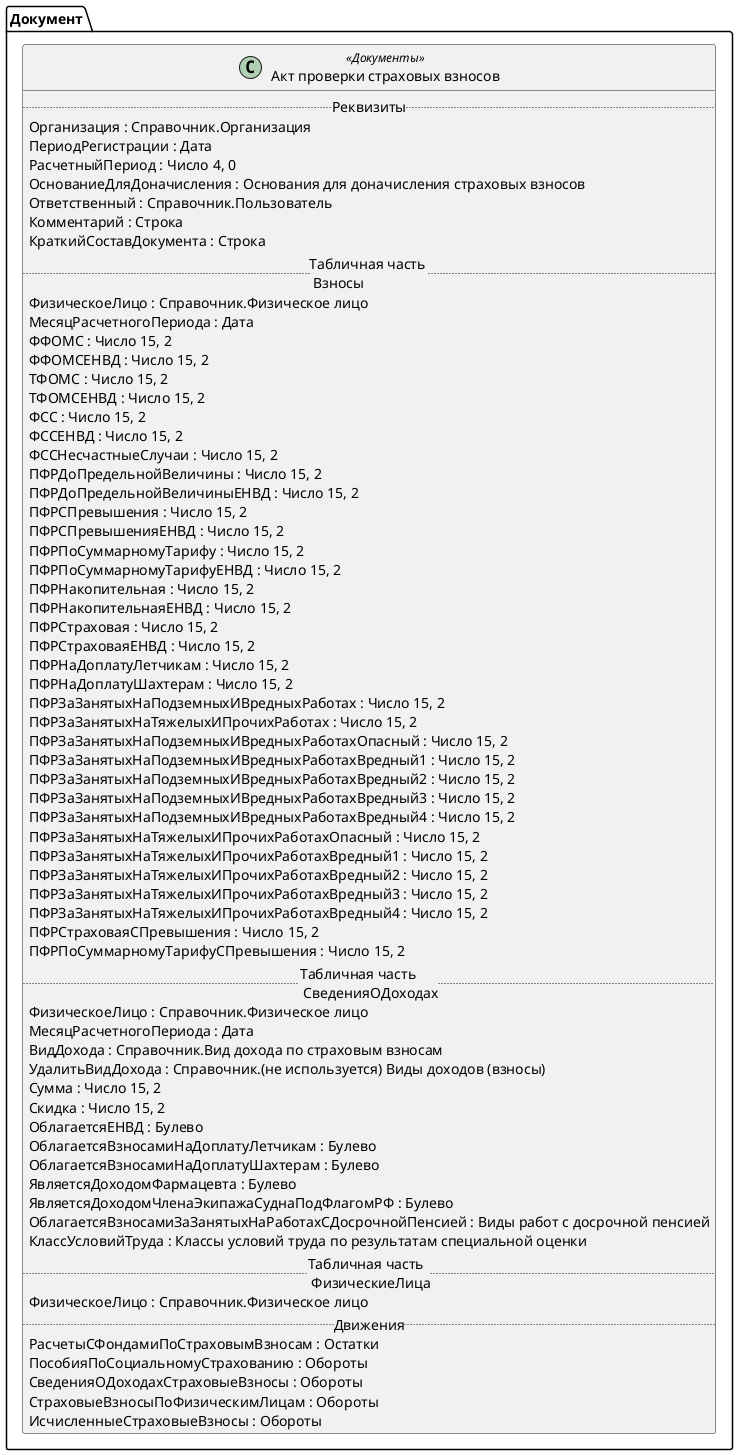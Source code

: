 ﻿@startuml АктПроверкиСтраховыхВзносов
'!include templates.wsd
'..\include templates.wsd
class Документ.АктПроверкиСтраховыхВзносов as "Акт проверки страховых взносов" <<Документы>>
{
..Реквизиты..
Организация : Справочник.Организация
ПериодРегистрации : Дата
РасчетныйПериод : Число 4, 0
ОснованиеДляДоначисления : Основания для доначисления страховых взносов
Ответственный : Справочник.Пользователь
Комментарий : Строка
КраткийСоставДокумента : Строка
..Табличная часть \n Взносы..
ФизическоеЛицо : Справочник.Физическое лицо
МесяцРасчетногоПериода : Дата
ФФОМС : Число 15, 2
ФФОМСЕНВД : Число 15, 2
ТФОМС : Число 15, 2
ТФОМСЕНВД : Число 15, 2
ФСС : Число 15, 2
ФССЕНВД : Число 15, 2
ФССНесчастныеСлучаи : Число 15, 2
ПФРДоПредельнойВеличины : Число 15, 2
ПФРДоПредельнойВеличиныЕНВД : Число 15, 2
ПФРСПревышения : Число 15, 2
ПФРСПревышенияЕНВД : Число 15, 2
ПФРПоСуммарномуТарифу : Число 15, 2
ПФРПоСуммарномуТарифуЕНВД : Число 15, 2
ПФРНакопительная : Число 15, 2
ПФРНакопительнаяЕНВД : Число 15, 2
ПФРСтраховая : Число 15, 2
ПФРСтраховаяЕНВД : Число 15, 2
ПФРНаДоплатуЛетчикам : Число 15, 2
ПФРНаДоплатуШахтерам : Число 15, 2
ПФРЗаЗанятыхНаПодземныхИВредныхРаботах : Число 15, 2
ПФРЗаЗанятыхНаТяжелыхИПрочихРаботах : Число 15, 2
ПФРЗаЗанятыхНаПодземныхИВредныхРаботахОпасный : Число 15, 2
ПФРЗаЗанятыхНаПодземныхИВредныхРаботахВредный1 : Число 15, 2
ПФРЗаЗанятыхНаПодземныхИВредныхРаботахВредный2 : Число 15, 2
ПФРЗаЗанятыхНаПодземныхИВредныхРаботахВредный3 : Число 15, 2
ПФРЗаЗанятыхНаПодземныхИВредныхРаботахВредный4 : Число 15, 2
ПФРЗаЗанятыхНаТяжелыхИПрочихРаботахОпасный : Число 15, 2
ПФРЗаЗанятыхНаТяжелыхИПрочихРаботахВредный1 : Число 15, 2
ПФРЗаЗанятыхНаТяжелыхИПрочихРаботахВредный2 : Число 15, 2
ПФРЗаЗанятыхНаТяжелыхИПрочихРаботахВредный3 : Число 15, 2
ПФРЗаЗанятыхНаТяжелыхИПрочихРаботахВредный4 : Число 15, 2
ПФРСтраховаяСПревышения : Число 15, 2
ПФРПоСуммарномуТарифуСПревышения : Число 15, 2
..Табличная часть \n СведенияОДоходах..
ФизическоеЛицо : Справочник.Физическое лицо
МесяцРасчетногоПериода : Дата
ВидДохода : Справочник.Вид дохода по страховым взносам
УдалитьВидДохода : Справочник.(не используется) Виды доходов (взносы)
Сумма : Число 15, 2
Скидка : Число 15, 2
ОблагаетсяЕНВД : Булево
ОблагаетсяВзносамиНаДоплатуЛетчикам : Булево
ОблагаетсяВзносамиНаДоплатуШахтерам : Булево
ЯвляетсяДоходомФармацевта : Булево
ЯвляетсяДоходомЧленаЭкипажаСуднаПодФлагомРФ : Булево
ОблагаетсяВзносамиЗаЗанятыхНаРаботахСДосрочнойПенсией : Виды работ с досрочной пенсией
КлассУсловийТруда : Классы условий труда по результатам специальной оценки
..Табличная часть \n ФизическиеЛица..
ФизическоеЛицо : Справочник.Физическое лицо
..Движения..
РасчетыСФондамиПоСтраховымВзносам : Остатки
ПособияПоСоциальномуСтрахованию : Обороты
СведенияОДоходахСтраховыеВзносы : Обороты
СтраховыеВзносыПоФизическимЛицам : Обороты
ИсчисленныеСтраховыеВзносы : Обороты
}
@enduml
